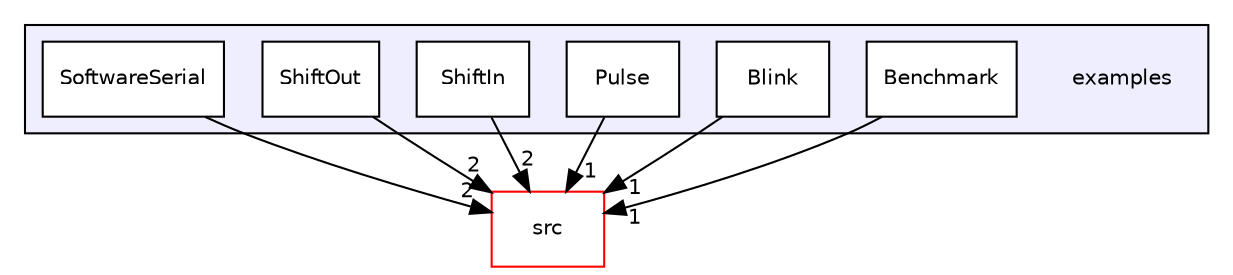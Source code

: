 digraph "examples" {
  compound=true
  node [ fontsize="10", fontname="Helvetica"];
  edge [ labelfontsize="10", labelfontname="Helvetica"];
  subgraph clusterdir_d28a4824dc47e487b107a5db32ef43c4 {
    graph [ bgcolor="#eeeeff", pencolor="black", label="" URL="dir_d28a4824dc47e487b107a5db32ef43c4.html"];
    dir_d28a4824dc47e487b107a5db32ef43c4 [shape=plaintext label="examples"];
    dir_57865dd379b9744e2314c42289a7a619 [shape=box label="Benchmark" color="black" fillcolor="white" style="filled" URL="dir_57865dd379b9744e2314c42289a7a619.html"];
    dir_05dd8b05715c4ed4a1c3d13c1176049b [shape=box label="Blink" color="black" fillcolor="white" style="filled" URL="dir_05dd8b05715c4ed4a1c3d13c1176049b.html"];
    dir_5ca0752a5f975e24d26315b7ec91f544 [shape=box label="Pulse" color="black" fillcolor="white" style="filled" URL="dir_5ca0752a5f975e24d26315b7ec91f544.html"];
    dir_7bc3442bf75c7387d015bca600bd78ec [shape=box label="ShiftIn" color="black" fillcolor="white" style="filled" URL="dir_7bc3442bf75c7387d015bca600bd78ec.html"];
    dir_c1162e0de3217506edbaebba49e63f79 [shape=box label="ShiftOut" color="black" fillcolor="white" style="filled" URL="dir_c1162e0de3217506edbaebba49e63f79.html"];
    dir_282dace2d101780c2ea805f5e9456c59 [shape=box label="SoftwareSerial" color="black" fillcolor="white" style="filled" URL="dir_282dace2d101780c2ea805f5e9456c59.html"];
  }
  dir_68267d1309a1af8e8297ef4c3efbcdba [shape=box label="src" fillcolor="white" style="filled" color="red" URL="dir_68267d1309a1af8e8297ef4c3efbcdba.html"];
  dir_5ca0752a5f975e24d26315b7ec91f544->dir_68267d1309a1af8e8297ef4c3efbcdba [headlabel="1", labeldistance=1.5 headhref="dir_000003_000007.html"];
  dir_05dd8b05715c4ed4a1c3d13c1176049b->dir_68267d1309a1af8e8297ef4c3efbcdba [headlabel="1", labeldistance=1.5 headhref="dir_000002_000007.html"];
  dir_7bc3442bf75c7387d015bca600bd78ec->dir_68267d1309a1af8e8297ef4c3efbcdba [headlabel="2", labeldistance=1.5 headhref="dir_000004_000007.html"];
  dir_c1162e0de3217506edbaebba49e63f79->dir_68267d1309a1af8e8297ef4c3efbcdba [headlabel="2", labeldistance=1.5 headhref="dir_000005_000007.html"];
  dir_282dace2d101780c2ea805f5e9456c59->dir_68267d1309a1af8e8297ef4c3efbcdba [headlabel="2", labeldistance=1.5 headhref="dir_000006_000007.html"];
  dir_57865dd379b9744e2314c42289a7a619->dir_68267d1309a1af8e8297ef4c3efbcdba [headlabel="1", labeldistance=1.5 headhref="dir_000001_000007.html"];
}
